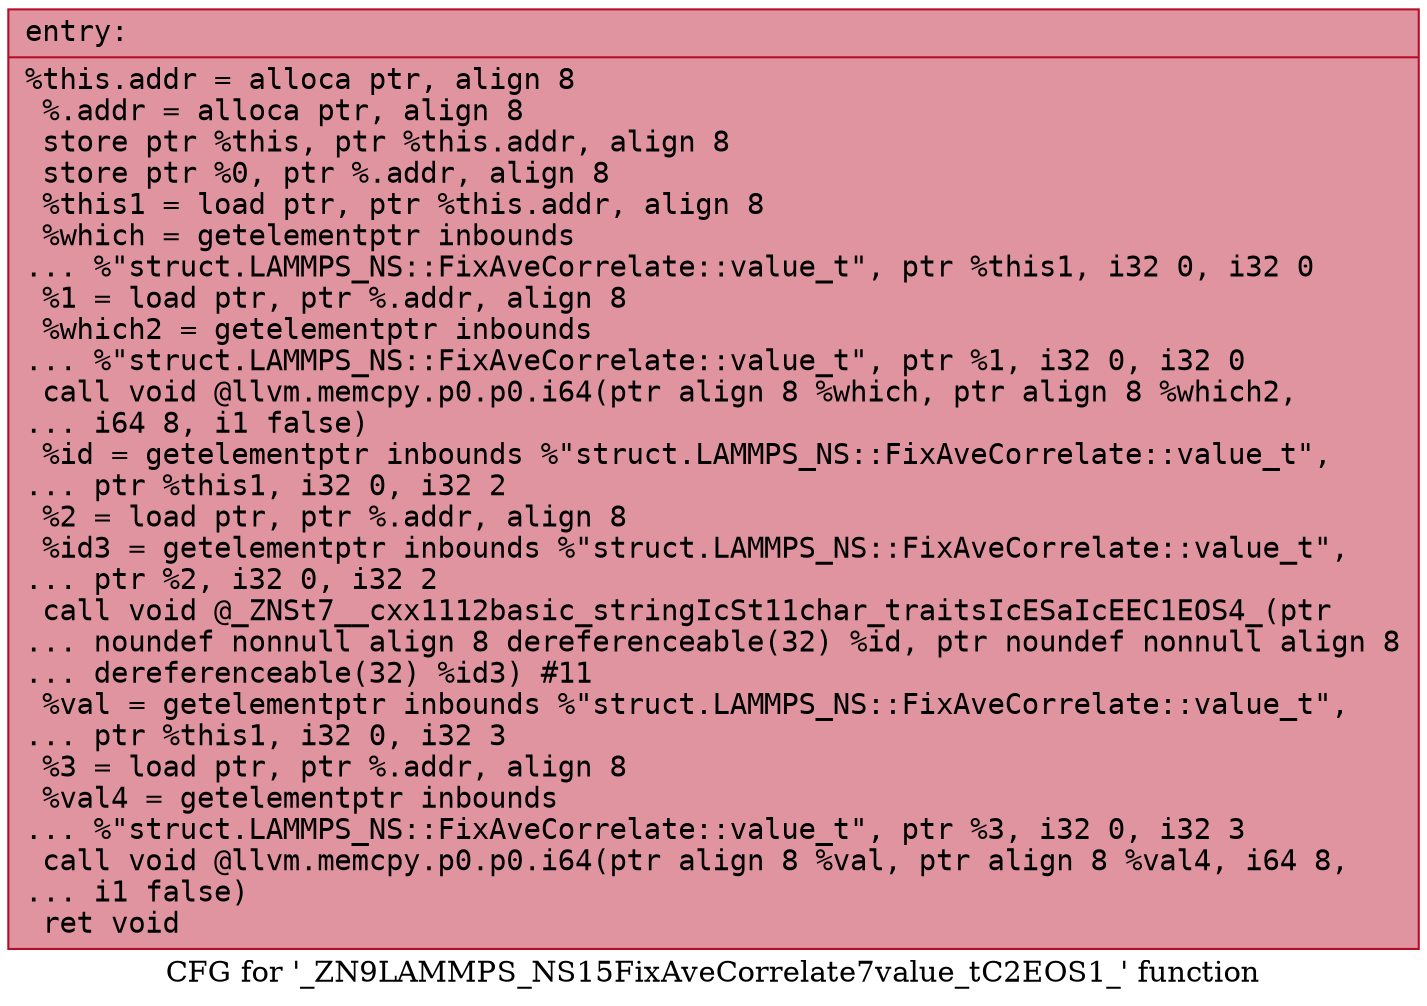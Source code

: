 digraph "CFG for '_ZN9LAMMPS_NS15FixAveCorrelate7value_tC2EOS1_' function" {
	label="CFG for '_ZN9LAMMPS_NS15FixAveCorrelate7value_tC2EOS1_' function";

	Node0x55703aa7a9f0 [shape=record,color="#b70d28ff", style=filled, fillcolor="#b70d2870" fontname="Courier",label="{entry:\l|  %this.addr = alloca ptr, align 8\l  %.addr = alloca ptr, align 8\l  store ptr %this, ptr %this.addr, align 8\l  store ptr %0, ptr %.addr, align 8\l  %this1 = load ptr, ptr %this.addr, align 8\l  %which = getelementptr inbounds\l... %\"struct.LAMMPS_NS::FixAveCorrelate::value_t\", ptr %this1, i32 0, i32 0\l  %1 = load ptr, ptr %.addr, align 8\l  %which2 = getelementptr inbounds\l... %\"struct.LAMMPS_NS::FixAveCorrelate::value_t\", ptr %1, i32 0, i32 0\l  call void @llvm.memcpy.p0.p0.i64(ptr align 8 %which, ptr align 8 %which2,\l... i64 8, i1 false)\l  %id = getelementptr inbounds %\"struct.LAMMPS_NS::FixAveCorrelate::value_t\",\l... ptr %this1, i32 0, i32 2\l  %2 = load ptr, ptr %.addr, align 8\l  %id3 = getelementptr inbounds %\"struct.LAMMPS_NS::FixAveCorrelate::value_t\",\l... ptr %2, i32 0, i32 2\l  call void @_ZNSt7__cxx1112basic_stringIcSt11char_traitsIcESaIcEEC1EOS4_(ptr\l... noundef nonnull align 8 dereferenceable(32) %id, ptr noundef nonnull align 8\l... dereferenceable(32) %id3) #11\l  %val = getelementptr inbounds %\"struct.LAMMPS_NS::FixAveCorrelate::value_t\",\l... ptr %this1, i32 0, i32 3\l  %3 = load ptr, ptr %.addr, align 8\l  %val4 = getelementptr inbounds\l... %\"struct.LAMMPS_NS::FixAveCorrelate::value_t\", ptr %3, i32 0, i32 3\l  call void @llvm.memcpy.p0.p0.i64(ptr align 8 %val, ptr align 8 %val4, i64 8,\l... i1 false)\l  ret void\l}"];
}
